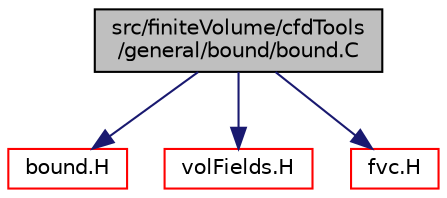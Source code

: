 digraph "src/finiteVolume/cfdTools/general/bound/bound.C"
{
  bgcolor="transparent";
  edge [fontname="Helvetica",fontsize="10",labelfontname="Helvetica",labelfontsize="10"];
  node [fontname="Helvetica",fontsize="10",shape=record];
  Node0 [label="src/finiteVolume/cfdTools\l/general/bound/bound.C",height=0.2,width=0.4,color="black", fillcolor="grey75", style="filled", fontcolor="black"];
  Node0 -> Node1 [color="midnightblue",fontsize="10",style="solid",fontname="Helvetica"];
  Node1 [label="bound.H",height=0.2,width=0.4,color="red",URL="$a01241.html",tooltip="Bound the given scalar field if it has gone unbounded. "];
  Node0 -> Node136 [color="midnightblue",fontsize="10",style="solid",fontname="Helvetica"];
  Node136 [label="volFields.H",height=0.2,width=0.4,color="red",URL="$a02912.html"];
  Node0 -> Node317 [color="midnightblue",fontsize="10",style="solid",fontname="Helvetica"];
  Node317 [label="fvc.H",height=0.2,width=0.4,color="red",URL="$a03092.html"];
}
